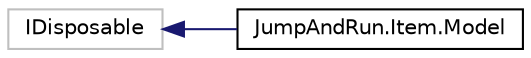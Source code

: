 digraph "Grafische Darstellung der Klassenhierarchie"
{
  edge [fontname="Helvetica",fontsize="10",labelfontname="Helvetica",labelfontsize="10"];
  node [fontname="Helvetica",fontsize="10",shape=record];
  rankdir="LR";
  Node1 [label="IDisposable",height=0.2,width=0.4,color="grey75", fillcolor="white", style="filled"];
  Node1 -> Node2 [dir="back",color="midnightblue",fontsize="10",style="solid",fontname="Helvetica"];
  Node2 [label="JumpAndRun.Item.Model",height=0.2,width=0.4,color="black", fillcolor="white", style="filled",URL="$class_jump_and_run_1_1_item_1_1_model.html",tooltip="Verwaltet ein 3D Modell "];
}
